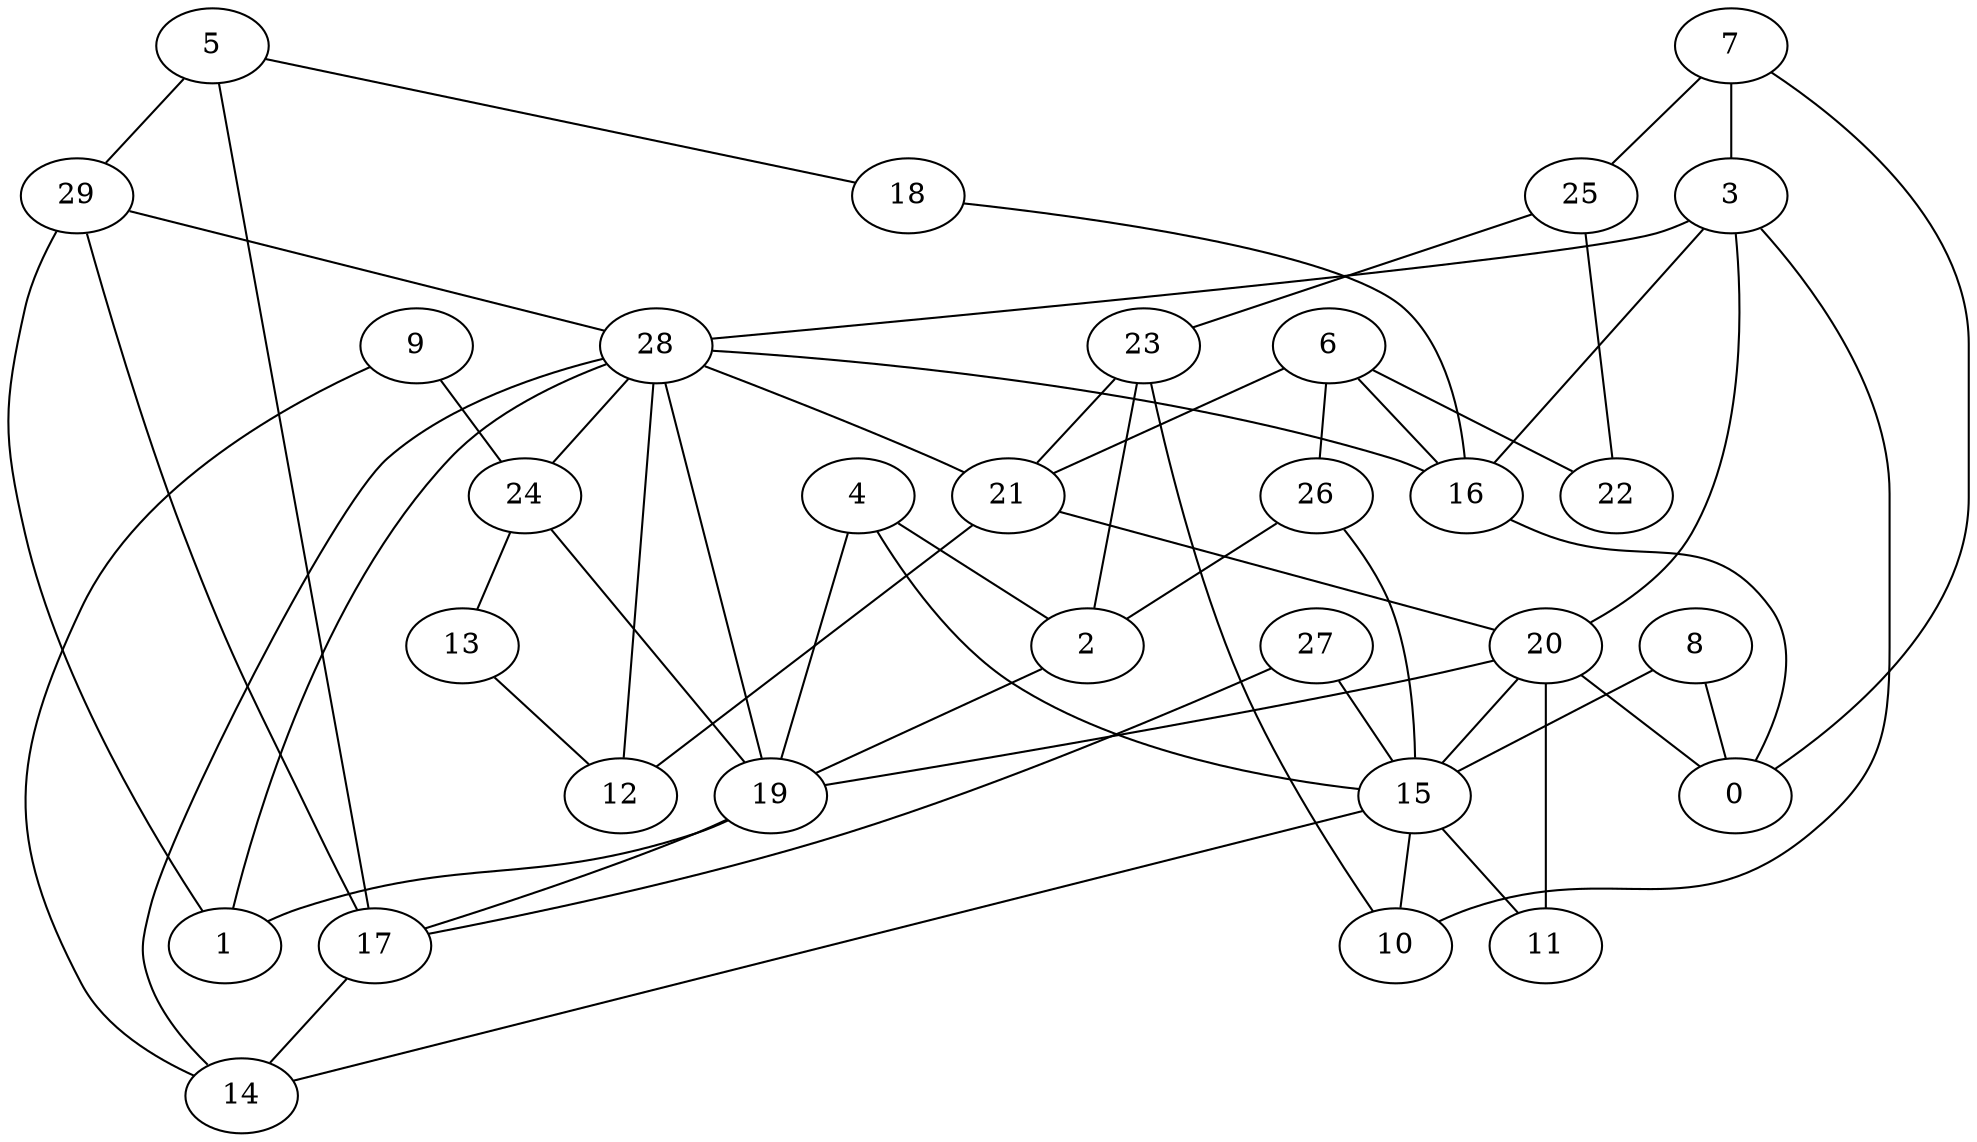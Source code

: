 digraph GG_graph {

subgraph G_graph {
edge [color = black]
"18" -> "16" [dir = none]
"20" -> "19" [dir = none]
"20" -> "0" [dir = none]
"20" -> "15" [dir = none]
"20" -> "11" [dir = none]
"24" -> "13" [dir = none]
"24" -> "19" [dir = none]
"16" -> "0" [dir = none]
"9" -> "24" [dir = none]
"9" -> "14" [dir = none]
"29" -> "17" [dir = none]
"29" -> "28" [dir = none]
"29" -> "1" [dir = none]
"13" -> "12" [dir = none]
"15" -> "11" [dir = none]
"15" -> "14" [dir = none]
"15" -> "10" [dir = none]
"26" -> "15" [dir = none]
"26" -> "2" [dir = none]
"17" -> "14" [dir = none]
"28" -> "12" [dir = none]
"28" -> "19" [dir = none]
"28" -> "21" [dir = none]
"28" -> "24" [dir = none]
"28" -> "1" [dir = none]
"28" -> "16" [dir = none]
"28" -> "14" [dir = none]
"19" -> "1" [dir = none]
"19" -> "17" [dir = none]
"3" -> "16" [dir = none]
"3" -> "20" [dir = none]
"3" -> "28" [dir = none]
"3" -> "10" [dir = none]
"6" -> "21" [dir = none]
"6" -> "26" [dir = none]
"6" -> "16" [dir = none]
"6" -> "22" [dir = none]
"7" -> "25" [dir = none]
"7" -> "0" [dir = none]
"7" -> "3" [dir = none]
"27" -> "15" [dir = none]
"27" -> "17" [dir = none]
"5" -> "17" [dir = none]
"5" -> "29" [dir = none]
"5" -> "18" [dir = none]
"4" -> "15" [dir = none]
"4" -> "19" [dir = none]
"4" -> "2" [dir = none]
"8" -> "0" [dir = none]
"8" -> "15" [dir = none]
"21" -> "20" [dir = none]
"21" -> "12" [dir = none]
"23" -> "10" [dir = none]
"23" -> "2" [dir = none]
"23" -> "21" [dir = none]
"2" -> "19" [dir = none]
"25" -> "22" [dir = none]
"25" -> "23" [dir = none]
}

}
